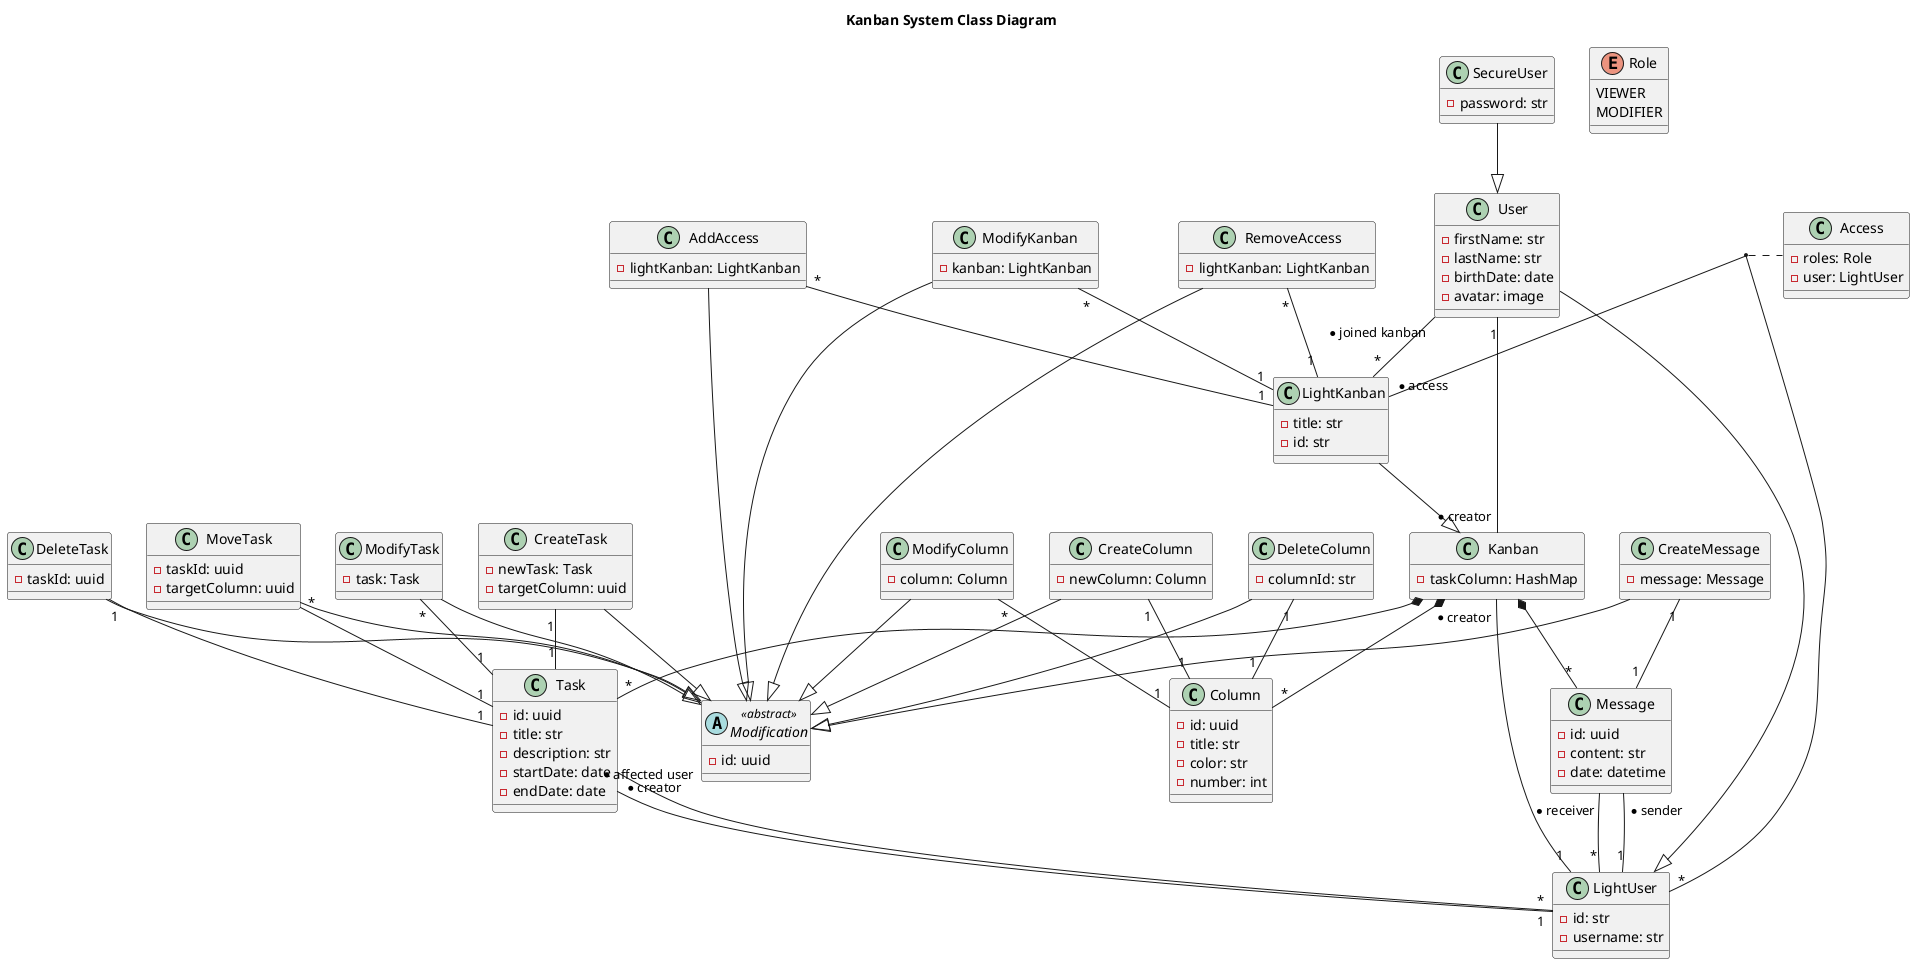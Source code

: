 @startuml classDiagramV2

title Kanban System Class Diagram
!define RECTANGLE class

class Task {
    - id: uuid
    - title: str
    - description: str
    - startDate: date
    - endDate: date
    ' + getId(): uuid
    ' + getTitle(): str
    ' + getDescription(): str
    ' + getStartDate(): date
    ' + getEndDate(): date
    ' + setTitle(title: str): void
    ' + setDescription(description: str): void
    ' + setStartDate(startDate: date): void
    ' + setEndDate(endDate: date): void
    ' + canBeModifiedBy(user: LightUser): boolean
    ' + modifyTask(user: LightUser, newTitle: str, newDescription: str): boolean
}

class Message {
    - id: uuid
    - content: str
    - date: datetime
    '+ getId(): uuid
    '+ getContent(): str
    '+ getDate(): date
}

class Column {
    - id: uuid
    - title: str
    - color: str
    - number: int
    '+ getId(): uuid
    '+ getTitle(): str
    '+ getColor(): str
    '+ getNumber(): int
    '+ setTitle(title: str): void
    '+ setId(id: uuid): void
    '+ setColor(color: str): void
    '+ setNumber(number: int): void
    '+ canBeModifiedBy(user: LightUser): boolean
    '+ modifyColumn(user: LightUser, newTitle: str, newColor: str): boolean
}

class LightKanban {
    - title: str
    - id: str
    '+ getTitle(): str
    '+ getId(): str
    '+ setTitle(title: str): void
    '+ setId(id: str): void
    '+ hasModifyPermission(user: LightUser): boolean
    '+ getUserRole(user: LightUser): Role
}

class Kanban {
    - taskColumn: HashMap
    '+ getTaskColumn(): HashMap
    '+ setTaskColumn(taskColumn: HashMap): void
    '+ canBeModifiedBy(user: LightUser): boolean
    '+ modifyKanban(user: LightUser, newTitle: str): boolean
    '+ addTaskToColumn(user: LightUser, task: Task, column: Column): boolean
    '+ moveTask(user: LightUser, task: Task, fromColumn: Column, toColumn: Column): boolean
}

class SecureUser {
    - password: str
    '+ getPassword(): str
    '+ setPassword(password: str): void
}

class User {
    - firstName: str
    - lastName: str
    - birthDate: date
    - avatar: image
    '+ getFirstName(): str
    '+ getLastName(): str
    '+ getBirthDate(): date
    '+ getAvatar(): str
    '+ setFirstName(firstName: str): void
    '+ setLastName(lastName: str): void
    '+ setBirthDate(birthDate: date): void
    '+ setAvatar(avatar: str): void
    '+ canModifyProfile(currentUser: LightUser): boolean
    '+ modifyProfile(currentUser: LightUser, newFirstName: str, newLastName: str, newBirthDate: date): boolean
}

class LightUser {
    - id: str
    - username: str
    '+ getId(): str
    '+ getUsername(): str
    '+ setId(id: str): void
    '+ setUsername(username: str): void
}

enum Role {
    VIEWER
    MODIFIER
}

class Access {
    - roles: Role
    - user: LightUser
    '+ getRoles(): Role
    '+ getUser(): LightUser
    '+ setUser(user: LightUser): void
    '+ setRoles(roles: Role): void
    '+ hasPermission(permission: Role): boolean
}

class ModifyTask {
    - task: Task
    '+ getTask(): Task
    '+ setTask(task: Task): void
}

class ModifyColumn {
    - column: Column
    '+ getColumn(): Column
    '+ setColumn(column: Column): void
}

class RemoveAccess {
    - lightKanban: LightKanban
    '+ getLightKanban(): LightKanban
    '+ setLightKanban(lightKanban: LightKanban): void
}

class AddAccess {
    - lightKanban: LightKanban
    '+ getLightKanban(): LightKanban
    '+ setLightKanban(lightKanban: LightKanban): void
}

class CreateColumn {
    - newColumn: Column
    '+ getNewColumn(): Column
    '+ setNewColumn(newColumn: Column): void
}

class DeleteColumn {
    - columnId: str
    '+ getColumnId(): str
    '+ setColumnId(columnId: str): void
}

class ModifyKanban {
    - kanban: LightKanban
    '+ getKanban(): LightKanban
    '+ setKanban(kanban: LightKanban): void
}

class CreateTask {
    - newTask: Task
    - targetColumn: uuid
    '+ getNewTask(): Task
    '+ getTargetColumn(): uuid
    '+ setNewTask(newTask: Task): void
    '+ setTargetColumn(targetColumn: uuid): void
}

class DeleteTask {
    - taskId: uuid
    '+ getTaskId(): uuid
    '+ setTaskId(taskId: uuid): void
}

class MoveTask {
    - taskId: uuid
    - targetColumn: uuid
    '+ getTaskId(): uuid
    '+ getTargetColumn(): uuid
    '+ setTaskId(taskId: uuid): void
    '+ setTargetColumn(targetColumn: uuid): void
}

class CreateMessage {
    - message: Message
    '+ getMessage(): Message
    '+ setMessage(message: Message): void
}

abstract Modification <<abstract>>{
    - id: uuid
    '+ getId(): uuid
    '+ setId(id: uuid): void
}

' ===== INHERITANCE RELATIONSHIPS =====

' User hierarchy
User --|> LightUser
SecureUser --|> User

' Kanban hierarchy
LightKanban --|> Kanban

' Modification hierarchy
ModifyTask --|> Modification
ModifyColumn --|> Modification
ModifyKanban --|> Modification
CreateTask --|> Modification
CreateColumn --|> Modification
DeleteTask --|> Modification
DeleteColumn --|> Modification
MoveTask --|> Modification
CreateMessage --|> Modification
AddAccess --|> Modification
RemoveAccess --|> Modification

' ===== COMPOSITION/AGGREGATION RELATIONSHIPS =====

' Kanban composition -> Task/Column/Message
Kanban *-- "*" Task
Kanban *-- "*" Column
Kanban *-- "*" Message

' ===== ASSOCIATION RELATIONSHIPS =====

' Task <-> LightUser relationships
Task "* creator" -- "1" LightUser
Task "* affected user" -- "*" LightUser

' Message <-> LightUser relationships
Message "* receiver" -- "*" LightUser
Message "* sender" -- "1" LightUser

' User/LightUser <-> Kanban/LightKanban relationships
User "1" -- "* creator" Kanban
LightUser "1" -- "* creator" Kanban
User "* joined kanban" -- "*" LightKanban
LightUser "*" -- "* access" LightKanban

' Modification classes relationships with reference classes
ModifyTask "*" -- "1" Task
ModifyColumn "*" -- "1" Column
ModifyKanban "*" -- "1" LightKanban
CreateTask "1" -- "1" Task
CreateColumn "1" -- "1" Column
CreateMessage "1" -- "1" Message
DeleteTask "1" -- "1" Task
DeleteColumn "1" -- "1" Column
MoveTask "*" -- "1" Task
AddAccess "*" -- "1" LightKanban
RemoveAccess "*" -- "1" LightKanban

' ===== SPECIAL RELATIONSHIPS =====

' Association class
(LightKanban, LightUser) .. Access

@enduml
